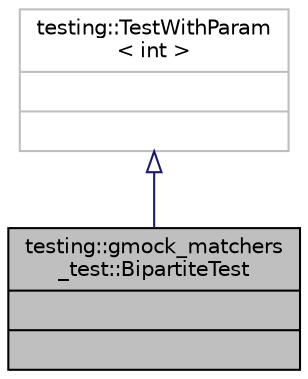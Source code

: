 digraph "testing::gmock_matchers_test::BipartiteTest"
{
  edge [fontname="Helvetica",fontsize="10",labelfontname="Helvetica",labelfontsize="10"];
  node [fontname="Helvetica",fontsize="10",shape=record];
  Node2 [label="{testing::gmock_matchers\l_test::BipartiteTest\n||}",height=0.2,width=0.4,color="black", fillcolor="grey75", style="filled", fontcolor="black"];
  Node3 -> Node2 [dir="back",color="midnightblue",fontsize="10",style="solid",arrowtail="onormal",fontname="Helvetica"];
  Node3 [label="{testing::TestWithParam\l\< int \>\n||}",height=0.2,width=0.4,color="grey75", fillcolor="white", style="filled"];
}
